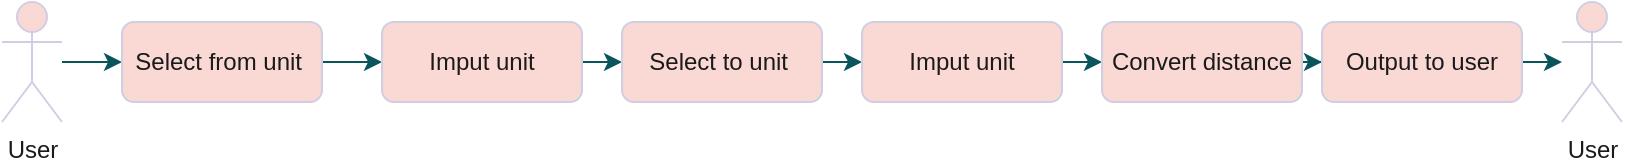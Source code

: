 <mxfile version="16.5.3" type="device"><diagram id="0herM99fSCc00WYxoZxx" name="Page-1"><mxGraphModel dx="2076" dy="1210" grid="1" gridSize="10" guides="1" tooltips="1" connect="1" arrows="1" fold="1" page="1" pageScale="1" pageWidth="800" pageHeight="1060" math="0" shadow="0"><root><mxCell id="0"/><mxCell id="1" parent="0"/><mxCell id="sk2oRjT20uvKXQi61V0k-10" value="" style="edgeStyle=orthogonalEdgeStyle;curved=0;rounded=1;sketch=0;orthogonalLoop=1;jettySize=auto;html=1;strokeColor=#09555B;fontColor=#1A1A1A;" edge="1" parent="1" source="sk2oRjT20uvKXQi61V0k-3" target="sk2oRjT20uvKXQi61V0k-6"><mxGeometry relative="1" as="geometry"/></mxCell><mxCell id="sk2oRjT20uvKXQi61V0k-3" value="User" style="shape=umlActor;verticalLabelPosition=bottom;verticalAlign=top;html=1;outlineConnect=0;rounded=0;sketch=0;fillColor=#FAD9D5;strokeColor=#D0CEE2;fontColor=#1A1A1A;" vertex="1" parent="1"><mxGeometry y="160" width="30" height="60" as="geometry"/></mxCell><mxCell id="sk2oRjT20uvKXQi61V0k-12" value="" style="edgeStyle=orthogonalEdgeStyle;curved=0;rounded=1;sketch=0;orthogonalLoop=1;jettySize=auto;html=1;strokeColor=#09555B;fontColor=#1A1A1A;" edge="1" parent="1" source="sk2oRjT20uvKXQi61V0k-6" target="sk2oRjT20uvKXQi61V0k-7"><mxGeometry relative="1" as="geometry"/></mxCell><mxCell id="sk2oRjT20uvKXQi61V0k-6" value="Select from unit&amp;nbsp;" style="rounded=1;whiteSpace=wrap;html=1;sketch=0;fillColor=#FAD9D5;strokeColor=#D0CEE2;fontColor=#1A1A1A;" vertex="1" parent="1"><mxGeometry x="60" y="170" width="100" height="40" as="geometry"/></mxCell><mxCell id="sk2oRjT20uvKXQi61V0k-22" value="" style="edgeStyle=orthogonalEdgeStyle;curved=0;rounded=1;sketch=0;orthogonalLoop=1;jettySize=auto;html=1;strokeColor=#09555B;fontColor=#1A1A1A;" edge="1" parent="1" source="sk2oRjT20uvKXQi61V0k-7" target="sk2oRjT20uvKXQi61V0k-8"><mxGeometry relative="1" as="geometry"/></mxCell><mxCell id="sk2oRjT20uvKXQi61V0k-7" value="Imput unit" style="rounded=1;whiteSpace=wrap;html=1;sketch=0;fillColor=#FAD9D5;strokeColor=#D0CEE2;fontColor=#1A1A1A;" vertex="1" parent="1"><mxGeometry x="190" y="170" width="100" height="40" as="geometry"/></mxCell><mxCell id="sk2oRjT20uvKXQi61V0k-21" value="" style="edgeStyle=orthogonalEdgeStyle;curved=0;rounded=1;sketch=0;orthogonalLoop=1;jettySize=auto;html=1;strokeColor=#09555B;fontColor=#1A1A1A;" edge="1" parent="1" source="sk2oRjT20uvKXQi61V0k-8" target="sk2oRjT20uvKXQi61V0k-14"><mxGeometry relative="1" as="geometry"/></mxCell><mxCell id="sk2oRjT20uvKXQi61V0k-8" value="Select to unit&amp;nbsp;" style="rounded=1;whiteSpace=wrap;html=1;sketch=0;fillColor=#FAD9D5;strokeColor=#D0CEE2;fontColor=#1A1A1A;" vertex="1" parent="1"><mxGeometry x="310" y="170" width="100" height="40" as="geometry"/></mxCell><mxCell id="sk2oRjT20uvKXQi61V0k-20" value="" style="edgeStyle=orthogonalEdgeStyle;curved=0;rounded=1;sketch=0;orthogonalLoop=1;jettySize=auto;html=1;strokeColor=#09555B;fontColor=#1A1A1A;" edge="1" parent="1" source="sk2oRjT20uvKXQi61V0k-14" target="sk2oRjT20uvKXQi61V0k-15"><mxGeometry relative="1" as="geometry"/></mxCell><mxCell id="sk2oRjT20uvKXQi61V0k-14" value="Imput unit" style="rounded=1;whiteSpace=wrap;html=1;sketch=0;fillColor=#FAD9D5;strokeColor=#D0CEE2;fontColor=#1A1A1A;" vertex="1" parent="1"><mxGeometry x="430" y="170" width="100" height="40" as="geometry"/></mxCell><mxCell id="sk2oRjT20uvKXQi61V0k-19" value="" style="edgeStyle=orthogonalEdgeStyle;curved=0;rounded=1;sketch=0;orthogonalLoop=1;jettySize=auto;html=1;strokeColor=#09555B;fontColor=#1A1A1A;" edge="1" parent="1" source="sk2oRjT20uvKXQi61V0k-15" target="sk2oRjT20uvKXQi61V0k-16"><mxGeometry relative="1" as="geometry"/></mxCell><mxCell id="sk2oRjT20uvKXQi61V0k-15" value="Convert distance" style="rounded=1;whiteSpace=wrap;html=1;sketch=0;fillColor=#FAD9D5;strokeColor=#D0CEE2;fontColor=#1A1A1A;" vertex="1" parent="1"><mxGeometry x="550" y="170" width="100" height="40" as="geometry"/></mxCell><mxCell id="sk2oRjT20uvKXQi61V0k-18" value="" style="edgeStyle=orthogonalEdgeStyle;curved=0;rounded=1;sketch=0;orthogonalLoop=1;jettySize=auto;html=1;strokeColor=#09555B;fontColor=#1A1A1A;" edge="1" parent="1" source="sk2oRjT20uvKXQi61V0k-16" target="sk2oRjT20uvKXQi61V0k-17"><mxGeometry relative="1" as="geometry"/></mxCell><mxCell id="sk2oRjT20uvKXQi61V0k-16" value="Output to user" style="rounded=1;whiteSpace=wrap;html=1;sketch=0;fillColor=#FAD9D5;strokeColor=#D0CEE2;fontColor=#1A1A1A;" vertex="1" parent="1"><mxGeometry x="660" y="170" width="100" height="40" as="geometry"/></mxCell><mxCell id="sk2oRjT20uvKXQi61V0k-17" value="User" style="shape=umlActor;verticalLabelPosition=bottom;verticalAlign=top;html=1;outlineConnect=0;rounded=0;sketch=0;fillColor=#FAD9D5;strokeColor=#D0CEE2;fontColor=#1A1A1A;" vertex="1" parent="1"><mxGeometry x="780" y="160" width="30" height="60" as="geometry"/></mxCell></root></mxGraphModel></diagram></mxfile>